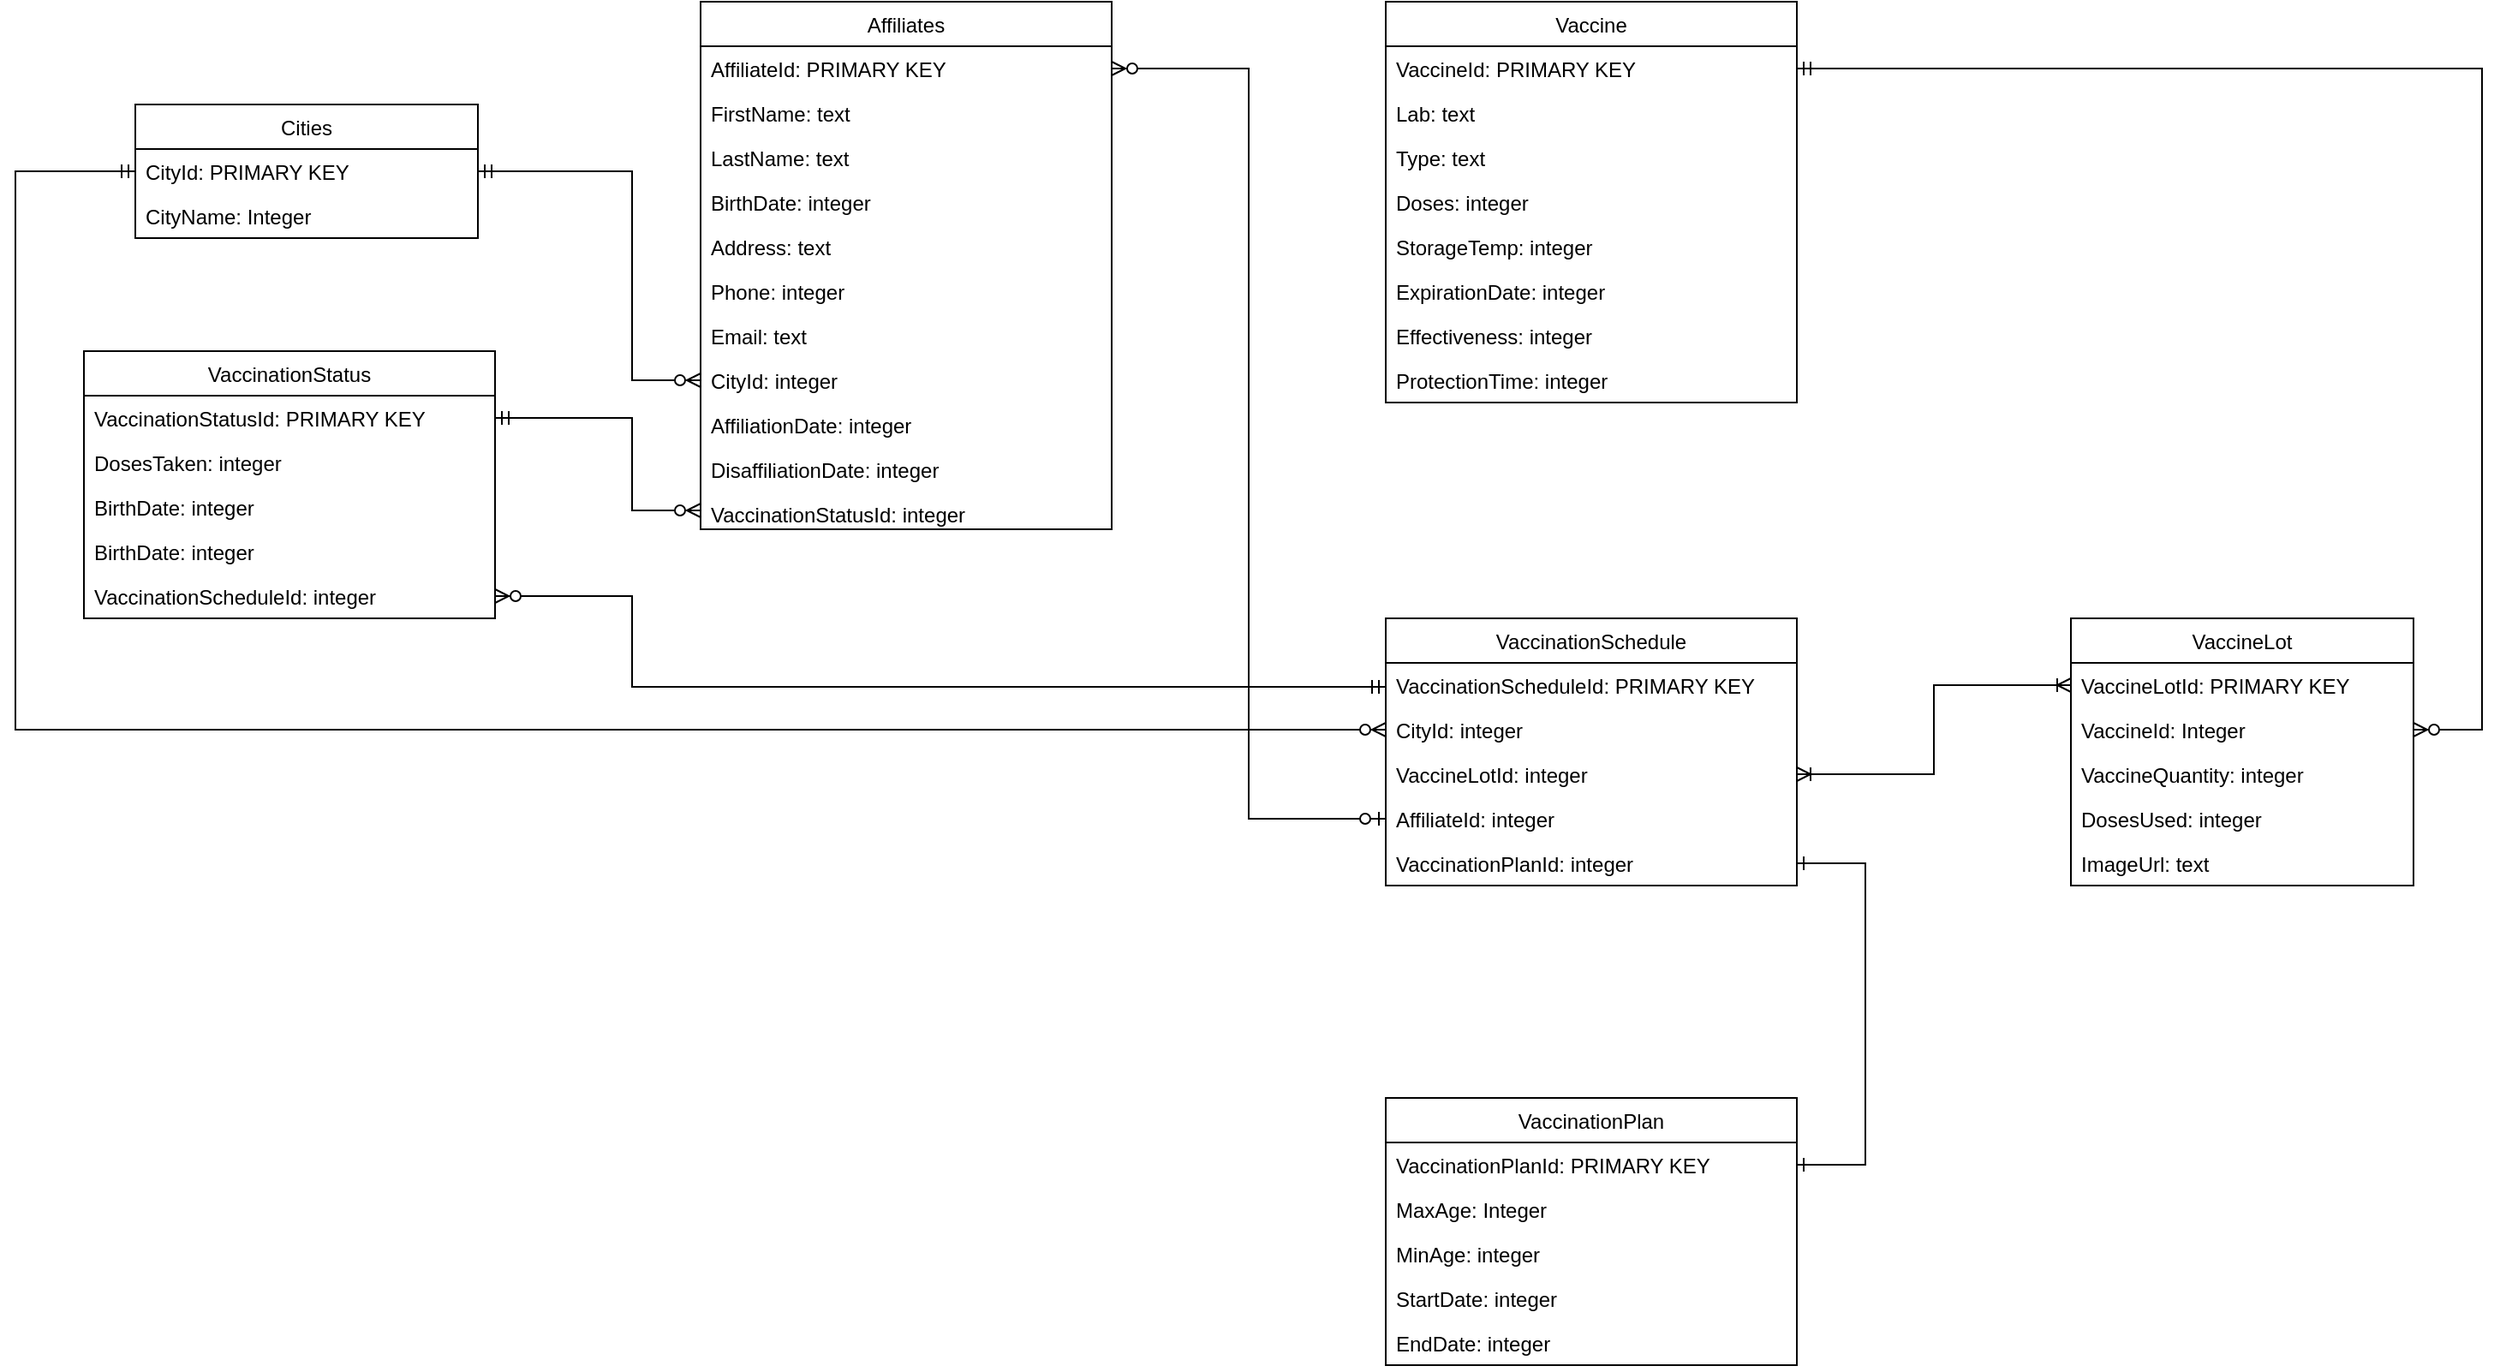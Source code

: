 <mxfile version="14.6.1" type="device"><diagram id="rdDhbXxx4N5NLk-_juVp" name="Page-1"><mxGraphModel dx="1580" dy="858" grid="1" gridSize="10" guides="1" tooltips="1" connect="1" arrows="1" fold="1" page="1" pageScale="1" pageWidth="1654" pageHeight="1169" math="0" shadow="0"><root><mxCell id="0"/><mxCell id="1" parent="0"/><mxCell id="VKZJ-ZU7_FfZW1zVbGi6-1" value="Affiliates" style="swimlane;fontStyle=0;childLayout=stackLayout;horizontal=1;startSize=26;fillColor=none;horizontalStack=0;resizeParent=1;resizeParentMax=0;resizeLast=0;collapsible=1;marginBottom=0;" vertex="1" parent="1"><mxGeometry x="480" y="120" width="240" height="308" as="geometry"><mxRectangle x="290" y="230" width="80" height="26" as="alternateBounds"/></mxGeometry></mxCell><mxCell id="VKZJ-ZU7_FfZW1zVbGi6-2" value="AffiliateId: PRIMARY KEY " style="text;strokeColor=none;fillColor=none;align=left;verticalAlign=top;spacingLeft=4;spacingRight=4;overflow=hidden;rotatable=0;points=[[0,0.5],[1,0.5]];portConstraint=eastwest;" vertex="1" parent="VKZJ-ZU7_FfZW1zVbGi6-1"><mxGeometry y="26" width="240" height="26" as="geometry"/></mxCell><mxCell id="VKZJ-ZU7_FfZW1zVbGi6-3" value="FirstName: text" style="text;strokeColor=none;fillColor=none;align=left;verticalAlign=top;spacingLeft=4;spacingRight=4;overflow=hidden;rotatable=0;points=[[0,0.5],[1,0.5]];portConstraint=eastwest;" vertex="1" parent="VKZJ-ZU7_FfZW1zVbGi6-1"><mxGeometry y="52" width="240" height="26" as="geometry"/></mxCell><mxCell id="VKZJ-ZU7_FfZW1zVbGi6-4" value="LastName: text" style="text;strokeColor=none;fillColor=none;align=left;verticalAlign=top;spacingLeft=4;spacingRight=4;overflow=hidden;rotatable=0;points=[[0,0.5],[1,0.5]];portConstraint=eastwest;" vertex="1" parent="VKZJ-ZU7_FfZW1zVbGi6-1"><mxGeometry y="78" width="240" height="26" as="geometry"/></mxCell><mxCell id="VKZJ-ZU7_FfZW1zVbGi6-5" value="BirthDate: integer" style="text;strokeColor=none;fillColor=none;align=left;verticalAlign=top;spacingLeft=4;spacingRight=4;overflow=hidden;rotatable=0;points=[[0,0.5],[1,0.5]];portConstraint=eastwest;" vertex="1" parent="VKZJ-ZU7_FfZW1zVbGi6-1"><mxGeometry y="104" width="240" height="26" as="geometry"/></mxCell><mxCell id="VKZJ-ZU7_FfZW1zVbGi6-7" value="Address: text" style="text;strokeColor=none;fillColor=none;align=left;verticalAlign=top;spacingLeft=4;spacingRight=4;overflow=hidden;rotatable=0;points=[[0,0.5],[1,0.5]];portConstraint=eastwest;" vertex="1" parent="VKZJ-ZU7_FfZW1zVbGi6-1"><mxGeometry y="130" width="240" height="26" as="geometry"/></mxCell><mxCell id="VKZJ-ZU7_FfZW1zVbGi6-8" value="Phone: integer" style="text;strokeColor=none;fillColor=none;align=left;verticalAlign=top;spacingLeft=4;spacingRight=4;overflow=hidden;rotatable=0;points=[[0,0.5],[1,0.5]];portConstraint=eastwest;" vertex="1" parent="VKZJ-ZU7_FfZW1zVbGi6-1"><mxGeometry y="156" width="240" height="26" as="geometry"/></mxCell><mxCell id="VKZJ-ZU7_FfZW1zVbGi6-9" value="Email: text" style="text;strokeColor=none;fillColor=none;align=left;verticalAlign=top;spacingLeft=4;spacingRight=4;overflow=hidden;rotatable=0;points=[[0,0.5],[1,0.5]];portConstraint=eastwest;" vertex="1" parent="VKZJ-ZU7_FfZW1zVbGi6-1"><mxGeometry y="182" width="240" height="26" as="geometry"/></mxCell><mxCell id="VKZJ-ZU7_FfZW1zVbGi6-10" value="CityId: integer" style="text;strokeColor=none;fillColor=none;align=left;verticalAlign=top;spacingLeft=4;spacingRight=4;overflow=hidden;rotatable=0;points=[[0,0.5],[1,0.5]];portConstraint=eastwest;" vertex="1" parent="VKZJ-ZU7_FfZW1zVbGi6-1"><mxGeometry y="208" width="240" height="26" as="geometry"/></mxCell><mxCell id="VKZJ-ZU7_FfZW1zVbGi6-11" value="AffiliationDate: integer" style="text;strokeColor=none;fillColor=none;align=left;verticalAlign=top;spacingLeft=4;spacingRight=4;overflow=hidden;rotatable=0;points=[[0,0.5],[1,0.5]];portConstraint=eastwest;" vertex="1" parent="VKZJ-ZU7_FfZW1zVbGi6-1"><mxGeometry y="234" width="240" height="26" as="geometry"/></mxCell><mxCell id="VKZJ-ZU7_FfZW1zVbGi6-12" value="DisaffiliationDate: integer" style="text;strokeColor=none;fillColor=none;align=left;verticalAlign=top;spacingLeft=4;spacingRight=4;overflow=hidden;rotatable=0;points=[[0,0.5],[1,0.5]];portConstraint=eastwest;" vertex="1" parent="VKZJ-ZU7_FfZW1zVbGi6-1"><mxGeometry y="260" width="240" height="26" as="geometry"/></mxCell><mxCell id="VKZJ-ZU7_FfZW1zVbGi6-13" value="VaccinationStatusId: integer" style="text;strokeColor=none;fillColor=none;align=left;verticalAlign=top;spacingLeft=4;spacingRight=4;overflow=hidden;rotatable=0;points=[[0,0.5],[1,0.5]];portConstraint=eastwest;" vertex="1" parent="VKZJ-ZU7_FfZW1zVbGi6-1"><mxGeometry y="286" width="240" height="22" as="geometry"/></mxCell><mxCell id="VKZJ-ZU7_FfZW1zVbGi6-14" value="VaccinationStatus" style="swimlane;fontStyle=0;childLayout=stackLayout;horizontal=1;startSize=26;fillColor=none;horizontalStack=0;resizeParent=1;resizeParentMax=0;resizeLast=0;collapsible=1;marginBottom=0;" vertex="1" parent="1"><mxGeometry x="120" y="324" width="240" height="156" as="geometry"><mxRectangle x="290" y="230" width="80" height="26" as="alternateBounds"/></mxGeometry></mxCell><mxCell id="VKZJ-ZU7_FfZW1zVbGi6-15" value="VaccinationStatusId: PRIMARY KEY " style="text;strokeColor=none;fillColor=none;align=left;verticalAlign=top;spacingLeft=4;spacingRight=4;overflow=hidden;rotatable=0;points=[[0,0.5],[1,0.5]];portConstraint=eastwest;" vertex="1" parent="VKZJ-ZU7_FfZW1zVbGi6-14"><mxGeometry y="26" width="240" height="26" as="geometry"/></mxCell><mxCell id="VKZJ-ZU7_FfZW1zVbGi6-16" value="DosesTaken: integer" style="text;strokeColor=none;fillColor=none;align=left;verticalAlign=top;spacingLeft=4;spacingRight=4;overflow=hidden;rotatable=0;points=[[0,0.5],[1,0.5]];portConstraint=eastwest;" vertex="1" parent="VKZJ-ZU7_FfZW1zVbGi6-14"><mxGeometry y="52" width="240" height="26" as="geometry"/></mxCell><mxCell id="VKZJ-ZU7_FfZW1zVbGi6-18" value="BirthDate: integer" style="text;strokeColor=none;fillColor=none;align=left;verticalAlign=top;spacingLeft=4;spacingRight=4;overflow=hidden;rotatable=0;points=[[0,0.5],[1,0.5]];portConstraint=eastwest;" vertex="1" parent="VKZJ-ZU7_FfZW1zVbGi6-14"><mxGeometry y="78" width="240" height="26" as="geometry"/></mxCell><mxCell id="VKZJ-ZU7_FfZW1zVbGi6-47" value="BirthDate: integer" style="text;strokeColor=none;fillColor=none;align=left;verticalAlign=top;spacingLeft=4;spacingRight=4;overflow=hidden;rotatable=0;points=[[0,0.5],[1,0.5]];portConstraint=eastwest;" vertex="1" parent="VKZJ-ZU7_FfZW1zVbGi6-14"><mxGeometry y="104" width="240" height="26" as="geometry"/></mxCell><mxCell id="VKZJ-ZU7_FfZW1zVbGi6-46" value="VaccinationScheduleId: integer" style="text;strokeColor=none;fillColor=none;align=left;verticalAlign=top;spacingLeft=4;spacingRight=4;overflow=hidden;rotatable=0;points=[[0,0.5],[1,0.5]];portConstraint=eastwest;" vertex="1" parent="VKZJ-ZU7_FfZW1zVbGi6-14"><mxGeometry y="130" width="240" height="26" as="geometry"/></mxCell><mxCell id="VKZJ-ZU7_FfZW1zVbGi6-38" value="Vaccine" style="swimlane;fontStyle=0;childLayout=stackLayout;horizontal=1;startSize=26;fillColor=none;horizontalStack=0;resizeParent=1;resizeParentMax=0;resizeLast=0;collapsible=1;marginBottom=0;" vertex="1" parent="1"><mxGeometry x="880" y="120" width="240" height="234" as="geometry"><mxRectangle x="290" y="230" width="80" height="26" as="alternateBounds"/></mxGeometry></mxCell><mxCell id="VKZJ-ZU7_FfZW1zVbGi6-39" value="VaccineId: PRIMARY KEY " style="text;strokeColor=none;fillColor=none;align=left;verticalAlign=top;spacingLeft=4;spacingRight=4;overflow=hidden;rotatable=0;points=[[0,0.5],[1,0.5]];portConstraint=eastwest;" vertex="1" parent="VKZJ-ZU7_FfZW1zVbGi6-38"><mxGeometry y="26" width="240" height="26" as="geometry"/></mxCell><mxCell id="VKZJ-ZU7_FfZW1zVbGi6-40" value="Lab: text" style="text;strokeColor=none;fillColor=none;align=left;verticalAlign=top;spacingLeft=4;spacingRight=4;overflow=hidden;rotatable=0;points=[[0,0.5],[1,0.5]];portConstraint=eastwest;" vertex="1" parent="VKZJ-ZU7_FfZW1zVbGi6-38"><mxGeometry y="52" width="240" height="26" as="geometry"/></mxCell><mxCell id="VKZJ-ZU7_FfZW1zVbGi6-41" value="Type: text" style="text;strokeColor=none;fillColor=none;align=left;verticalAlign=top;spacingLeft=4;spacingRight=4;overflow=hidden;rotatable=0;points=[[0,0.5],[1,0.5]];portConstraint=eastwest;" vertex="1" parent="VKZJ-ZU7_FfZW1zVbGi6-38"><mxGeometry y="78" width="240" height="26" as="geometry"/></mxCell><mxCell id="VKZJ-ZU7_FfZW1zVbGi6-42" value="Doses: integer" style="text;strokeColor=none;fillColor=none;align=left;verticalAlign=top;spacingLeft=4;spacingRight=4;overflow=hidden;rotatable=0;points=[[0,0.5],[1,0.5]];portConstraint=eastwest;" vertex="1" parent="VKZJ-ZU7_FfZW1zVbGi6-38"><mxGeometry y="104" width="240" height="26" as="geometry"/></mxCell><mxCell id="VKZJ-ZU7_FfZW1zVbGi6-43" value="StorageTemp: integer" style="text;strokeColor=none;fillColor=none;align=left;verticalAlign=top;spacingLeft=4;spacingRight=4;overflow=hidden;rotatable=0;points=[[0,0.5],[1,0.5]];portConstraint=eastwest;" vertex="1" parent="VKZJ-ZU7_FfZW1zVbGi6-38"><mxGeometry y="130" width="240" height="26" as="geometry"/></mxCell><mxCell id="VKZJ-ZU7_FfZW1zVbGi6-44" value="ExpirationDate: integer" style="text;strokeColor=none;fillColor=none;align=left;verticalAlign=top;spacingLeft=4;spacingRight=4;overflow=hidden;rotatable=0;points=[[0,0.5],[1,0.5]];portConstraint=eastwest;" vertex="1" parent="VKZJ-ZU7_FfZW1zVbGi6-38"><mxGeometry y="156" width="240" height="26" as="geometry"/></mxCell><mxCell id="VKZJ-ZU7_FfZW1zVbGi6-45" value="Effectiveness: integer" style="text;strokeColor=none;fillColor=none;align=left;verticalAlign=top;spacingLeft=4;spacingRight=4;overflow=hidden;rotatable=0;points=[[0,0.5],[1,0.5]];portConstraint=eastwest;" vertex="1" parent="VKZJ-ZU7_FfZW1zVbGi6-38"><mxGeometry y="182" width="240" height="26" as="geometry"/></mxCell><mxCell id="VKZJ-ZU7_FfZW1zVbGi6-62" value="ProtectionTime: integer" style="text;strokeColor=none;fillColor=none;align=left;verticalAlign=top;spacingLeft=4;spacingRight=4;overflow=hidden;rotatable=0;points=[[0,0.5],[1,0.5]];portConstraint=eastwest;" vertex="1" parent="VKZJ-ZU7_FfZW1zVbGi6-38"><mxGeometry y="208" width="240" height="26" as="geometry"/></mxCell><mxCell id="VKZJ-ZU7_FfZW1zVbGi6-48" value="VaccinationSchedule" style="swimlane;fontStyle=0;childLayout=stackLayout;horizontal=1;startSize=26;fillColor=none;horizontalStack=0;resizeParent=1;resizeParentMax=0;resizeLast=0;collapsible=1;marginBottom=0;" vertex="1" parent="1"><mxGeometry x="880" y="480" width="240" height="156" as="geometry"><mxRectangle x="290" y="230" width="80" height="26" as="alternateBounds"/></mxGeometry></mxCell><mxCell id="VKZJ-ZU7_FfZW1zVbGi6-49" value="VaccinationScheduleId: PRIMARY KEY " style="text;strokeColor=none;fillColor=none;align=left;verticalAlign=top;spacingLeft=4;spacingRight=4;overflow=hidden;rotatable=0;points=[[0,0.5],[1,0.5]];portConstraint=eastwest;" vertex="1" parent="VKZJ-ZU7_FfZW1zVbGi6-48"><mxGeometry y="26" width="240" height="26" as="geometry"/></mxCell><mxCell id="VKZJ-ZU7_FfZW1zVbGi6-50" value="CityId: integer" style="text;strokeColor=none;fillColor=none;align=left;verticalAlign=top;spacingLeft=4;spacingRight=4;overflow=hidden;rotatable=0;points=[[0,0.5],[1,0.5]];portConstraint=eastwest;" vertex="1" parent="VKZJ-ZU7_FfZW1zVbGi6-48"><mxGeometry y="52" width="240" height="26" as="geometry"/></mxCell><mxCell id="VKZJ-ZU7_FfZW1zVbGi6-51" value="VaccineLotId: integer" style="text;strokeColor=none;fillColor=none;align=left;verticalAlign=top;spacingLeft=4;spacingRight=4;overflow=hidden;rotatable=0;points=[[0,0.5],[1,0.5]];portConstraint=eastwest;" vertex="1" parent="VKZJ-ZU7_FfZW1zVbGi6-48"><mxGeometry y="78" width="240" height="26" as="geometry"/></mxCell><mxCell id="VKZJ-ZU7_FfZW1zVbGi6-52" value="AffiliateId: integer" style="text;strokeColor=none;fillColor=none;align=left;verticalAlign=top;spacingLeft=4;spacingRight=4;overflow=hidden;rotatable=0;points=[[0,0.5],[1,0.5]];portConstraint=eastwest;" vertex="1" parent="VKZJ-ZU7_FfZW1zVbGi6-48"><mxGeometry y="104" width="240" height="26" as="geometry"/></mxCell><mxCell id="VKZJ-ZU7_FfZW1zVbGi6-53" value="VaccinationPlanId: integer" style="text;strokeColor=none;fillColor=none;align=left;verticalAlign=top;spacingLeft=4;spacingRight=4;overflow=hidden;rotatable=0;points=[[0,0.5],[1,0.5]];portConstraint=eastwest;" vertex="1" parent="VKZJ-ZU7_FfZW1zVbGi6-48"><mxGeometry y="130" width="240" height="26" as="geometry"/></mxCell><mxCell id="VKZJ-ZU7_FfZW1zVbGi6-54" value="VaccineLot" style="swimlane;fontStyle=0;childLayout=stackLayout;horizontal=1;startSize=26;fillColor=none;horizontalStack=0;resizeParent=1;resizeParentMax=0;resizeLast=0;collapsible=1;marginBottom=0;" vertex="1" parent="1"><mxGeometry x="1280" y="480" width="200" height="156" as="geometry"><mxRectangle x="290" y="230" width="80" height="26" as="alternateBounds"/></mxGeometry></mxCell><mxCell id="VKZJ-ZU7_FfZW1zVbGi6-55" value="VaccineLotId: PRIMARY KEY " style="text;strokeColor=none;fillColor=none;align=left;verticalAlign=top;spacingLeft=4;spacingRight=4;overflow=hidden;rotatable=0;points=[[0,0.5],[1,0.5]];portConstraint=eastwest;" vertex="1" parent="VKZJ-ZU7_FfZW1zVbGi6-54"><mxGeometry y="26" width="200" height="26" as="geometry"/></mxCell><mxCell id="VKZJ-ZU7_FfZW1zVbGi6-56" value="VaccineId: Integer" style="text;strokeColor=none;fillColor=none;align=left;verticalAlign=top;spacingLeft=4;spacingRight=4;overflow=hidden;rotatable=0;points=[[0,0.5],[1,0.5]];portConstraint=eastwest;" vertex="1" parent="VKZJ-ZU7_FfZW1zVbGi6-54"><mxGeometry y="52" width="200" height="26" as="geometry"/></mxCell><mxCell id="VKZJ-ZU7_FfZW1zVbGi6-57" value="VaccineQuantity: integer" style="text;strokeColor=none;fillColor=none;align=left;verticalAlign=top;spacingLeft=4;spacingRight=4;overflow=hidden;rotatable=0;points=[[0,0.5],[1,0.5]];portConstraint=eastwest;" vertex="1" parent="VKZJ-ZU7_FfZW1zVbGi6-54"><mxGeometry y="78" width="200" height="26" as="geometry"/></mxCell><mxCell id="VKZJ-ZU7_FfZW1zVbGi6-58" value="DosesUsed: integer" style="text;strokeColor=none;fillColor=none;align=left;verticalAlign=top;spacingLeft=4;spacingRight=4;overflow=hidden;rotatable=0;points=[[0,0.5],[1,0.5]];portConstraint=eastwest;" vertex="1" parent="VKZJ-ZU7_FfZW1zVbGi6-54"><mxGeometry y="104" width="200" height="26" as="geometry"/></mxCell><mxCell id="VKZJ-ZU7_FfZW1zVbGi6-59" value="ImageUrl: text" style="text;strokeColor=none;fillColor=none;align=left;verticalAlign=top;spacingLeft=4;spacingRight=4;overflow=hidden;rotatable=0;points=[[0,0.5],[1,0.5]];portConstraint=eastwest;" vertex="1" parent="VKZJ-ZU7_FfZW1zVbGi6-54"><mxGeometry y="130" width="200" height="26" as="geometry"/></mxCell><mxCell id="VKZJ-ZU7_FfZW1zVbGi6-63" value="VaccinationPlan" style="swimlane;fontStyle=0;childLayout=stackLayout;horizontal=1;startSize=26;fillColor=none;horizontalStack=0;resizeParent=1;resizeParentMax=0;resizeLast=0;collapsible=1;marginBottom=0;" vertex="1" parent="1"><mxGeometry x="880" y="760" width="240" height="156" as="geometry"><mxRectangle x="290" y="230" width="80" height="26" as="alternateBounds"/></mxGeometry></mxCell><mxCell id="VKZJ-ZU7_FfZW1zVbGi6-64" value="VaccinationPlanId: PRIMARY KEY " style="text;strokeColor=none;fillColor=none;align=left;verticalAlign=top;spacingLeft=4;spacingRight=4;overflow=hidden;rotatable=0;points=[[0,0.5],[1,0.5]];portConstraint=eastwest;" vertex="1" parent="VKZJ-ZU7_FfZW1zVbGi6-63"><mxGeometry y="26" width="240" height="26" as="geometry"/></mxCell><mxCell id="VKZJ-ZU7_FfZW1zVbGi6-65" value="MaxAge: Integer" style="text;strokeColor=none;fillColor=none;align=left;verticalAlign=top;spacingLeft=4;spacingRight=4;overflow=hidden;rotatable=0;points=[[0,0.5],[1,0.5]];portConstraint=eastwest;" vertex="1" parent="VKZJ-ZU7_FfZW1zVbGi6-63"><mxGeometry y="52" width="240" height="26" as="geometry"/></mxCell><mxCell id="VKZJ-ZU7_FfZW1zVbGi6-66" value="MinAge: integer" style="text;strokeColor=none;fillColor=none;align=left;verticalAlign=top;spacingLeft=4;spacingRight=4;overflow=hidden;rotatable=0;points=[[0,0.5],[1,0.5]];portConstraint=eastwest;" vertex="1" parent="VKZJ-ZU7_FfZW1zVbGi6-63"><mxGeometry y="78" width="240" height="26" as="geometry"/></mxCell><mxCell id="VKZJ-ZU7_FfZW1zVbGi6-67" value="StartDate: integer" style="text;strokeColor=none;fillColor=none;align=left;verticalAlign=top;spacingLeft=4;spacingRight=4;overflow=hidden;rotatable=0;points=[[0,0.5],[1,0.5]];portConstraint=eastwest;" vertex="1" parent="VKZJ-ZU7_FfZW1zVbGi6-63"><mxGeometry y="104" width="240" height="26" as="geometry"/></mxCell><mxCell id="VKZJ-ZU7_FfZW1zVbGi6-69" value="EndDate: integer" style="text;strokeColor=none;fillColor=none;align=left;verticalAlign=top;spacingLeft=4;spacingRight=4;overflow=hidden;rotatable=0;points=[[0,0.5],[1,0.5]];portConstraint=eastwest;" vertex="1" parent="VKZJ-ZU7_FfZW1zVbGi6-63"><mxGeometry y="130" width="240" height="26" as="geometry"/></mxCell><mxCell id="VKZJ-ZU7_FfZW1zVbGi6-70" value="Cities" style="swimlane;fontStyle=0;childLayout=stackLayout;horizontal=1;startSize=26;fillColor=none;horizontalStack=0;resizeParent=1;resizeParentMax=0;resizeLast=0;collapsible=1;marginBottom=0;" vertex="1" parent="1"><mxGeometry x="150" y="180" width="200" height="78" as="geometry"><mxRectangle x="290" y="230" width="80" height="26" as="alternateBounds"/></mxGeometry></mxCell><mxCell id="VKZJ-ZU7_FfZW1zVbGi6-71" value="CityId: PRIMARY KEY " style="text;strokeColor=none;fillColor=none;align=left;verticalAlign=top;spacingLeft=4;spacingRight=4;overflow=hidden;rotatable=0;points=[[0,0.5],[1,0.5]];portConstraint=eastwest;" vertex="1" parent="VKZJ-ZU7_FfZW1zVbGi6-70"><mxGeometry y="26" width="200" height="26" as="geometry"/></mxCell><mxCell id="VKZJ-ZU7_FfZW1zVbGi6-72" value="CityName: Integer" style="text;strokeColor=none;fillColor=none;align=left;verticalAlign=top;spacingLeft=4;spacingRight=4;overflow=hidden;rotatable=0;points=[[0,0.5],[1,0.5]];portConstraint=eastwest;" vertex="1" parent="VKZJ-ZU7_FfZW1zVbGi6-70"><mxGeometry y="52" width="200" height="26" as="geometry"/></mxCell><mxCell id="VKZJ-ZU7_FfZW1zVbGi6-83" style="edgeStyle=orthogonalEdgeStyle;rounded=0;orthogonalLoop=1;jettySize=auto;html=1;entryX=1;entryY=0.5;entryDx=0;entryDy=0;endArrow=ERone;endFill=0;startArrow=ERone;startFill=0;" edge="1" parent="1" source="VKZJ-ZU7_FfZW1zVbGi6-64" target="VKZJ-ZU7_FfZW1zVbGi6-53"><mxGeometry relative="1" as="geometry"><Array as="points"><mxPoint x="1160" y="799"/><mxPoint x="1160" y="623"/></Array></mxGeometry></mxCell><mxCell id="VKZJ-ZU7_FfZW1zVbGi6-87" style="edgeStyle=orthogonalEdgeStyle;rounded=0;orthogonalLoop=1;jettySize=auto;html=1;startArrow=ERmandOne;startFill=0;endArrow=ERzeroToMany;endFill=1;" edge="1" parent="1" source="VKZJ-ZU7_FfZW1zVbGi6-39" target="VKZJ-ZU7_FfZW1zVbGi6-56"><mxGeometry relative="1" as="geometry"><Array as="points"><mxPoint x="1520" y="159"/><mxPoint x="1520" y="545"/></Array></mxGeometry></mxCell><mxCell id="VKZJ-ZU7_FfZW1zVbGi6-88" style="edgeStyle=orthogonalEdgeStyle;rounded=0;orthogonalLoop=1;jettySize=auto;html=1;endArrow=ERoneToMany;endFill=0;startArrow=ERoneToMany;startFill=0;" edge="1" parent="1" source="VKZJ-ZU7_FfZW1zVbGi6-55" target="VKZJ-ZU7_FfZW1zVbGi6-51"><mxGeometry relative="1" as="geometry"/></mxCell><mxCell id="VKZJ-ZU7_FfZW1zVbGi6-89" style="edgeStyle=orthogonalEdgeStyle;rounded=0;orthogonalLoop=1;jettySize=auto;html=1;startArrow=ERzeroToMany;startFill=1;endArrow=ERzeroToOne;endFill=1;" edge="1" parent="1" source="VKZJ-ZU7_FfZW1zVbGi6-2" target="VKZJ-ZU7_FfZW1zVbGi6-52"><mxGeometry relative="1" as="geometry"/></mxCell><mxCell id="VKZJ-ZU7_FfZW1zVbGi6-90" style="edgeStyle=orthogonalEdgeStyle;rounded=0;orthogonalLoop=1;jettySize=auto;html=1;endArrow=ERzeroToMany;endFill=1;startArrow=ERmandOne;startFill=0;" edge="1" parent="1" source="VKZJ-ZU7_FfZW1zVbGi6-49" target="VKZJ-ZU7_FfZW1zVbGi6-46"><mxGeometry relative="1" as="geometry"><Array as="points"><mxPoint x="440" y="520"/><mxPoint x="440" y="467"/></Array></mxGeometry></mxCell><mxCell id="VKZJ-ZU7_FfZW1zVbGi6-91" style="edgeStyle=orthogonalEdgeStyle;rounded=0;orthogonalLoop=1;jettySize=auto;html=1;endArrow=ERzeroToMany;endFill=1;startArrow=ERmandOne;startFill=0;" edge="1" parent="1" source="VKZJ-ZU7_FfZW1zVbGi6-71" target="VKZJ-ZU7_FfZW1zVbGi6-10"><mxGeometry relative="1" as="geometry"><Array as="points"><mxPoint x="440" y="219"/><mxPoint x="440" y="341"/></Array></mxGeometry></mxCell><mxCell id="VKZJ-ZU7_FfZW1zVbGi6-93" style="edgeStyle=orthogonalEdgeStyle;rounded=0;orthogonalLoop=1;jettySize=auto;html=1;endArrow=ERzeroToMany;endFill=1;startArrow=ERmandOne;startFill=0;" edge="1" parent="1" source="VKZJ-ZU7_FfZW1zVbGi6-15" target="VKZJ-ZU7_FfZW1zVbGi6-13"><mxGeometry relative="1" as="geometry"><Array as="points"><mxPoint x="440" y="363"/><mxPoint x="440" y="417"/></Array></mxGeometry></mxCell><mxCell id="VKZJ-ZU7_FfZW1zVbGi6-94" style="edgeStyle=orthogonalEdgeStyle;rounded=0;orthogonalLoop=1;jettySize=auto;html=1;startArrow=ERmandOne;startFill=0;endArrow=ERzeroToMany;endFill=1;" edge="1" parent="1" source="VKZJ-ZU7_FfZW1zVbGi6-71" target="VKZJ-ZU7_FfZW1zVbGi6-50"><mxGeometry relative="1" as="geometry"><Array as="points"><mxPoint x="80" y="219"/><mxPoint x="80" y="545"/></Array></mxGeometry></mxCell></root></mxGraphModel></diagram></mxfile>